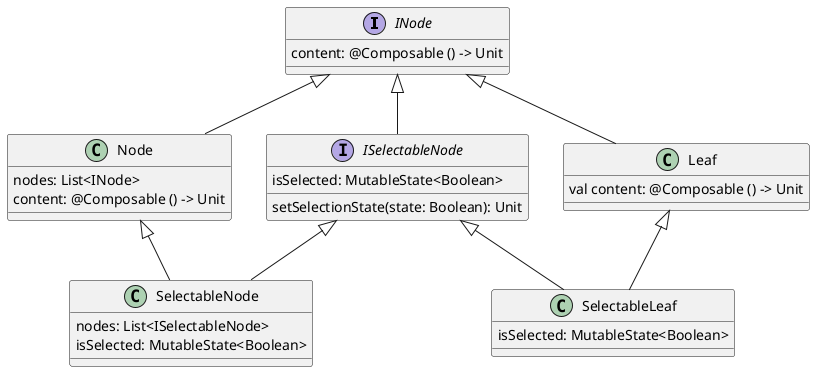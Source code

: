 @startuml
'https://plantuml.com/class-diagram

interface INode {
    {field} content: @Composable () -> Unit
}

class Node {
    {field} nodes: List<INode>
    {field} content: @Composable () -> Unit
}
INode <|-- Node

class Leaf {
    {field} val content: @Composable () -> Unit
}
INode <|-- Leaf



interface ISelectableNode {
    {field} isSelected: MutableState<Boolean>
    {method} setSelectionState(state: Boolean): Unit
}
INode <|-- ISelectableNode

class SelectableNode {
    {field} nodes: List<ISelectableNode>
    {field} isSelected: MutableState<Boolean>
}
Node <|-- SelectableNode

ISelectableNode <|-- SelectableNode
class SelectableLeaf {
    {field} isSelected: MutableState<Boolean>
}
Leaf <|-- SelectableLeaf
ISelectableNode <|-- SelectableLeaf

@enduml